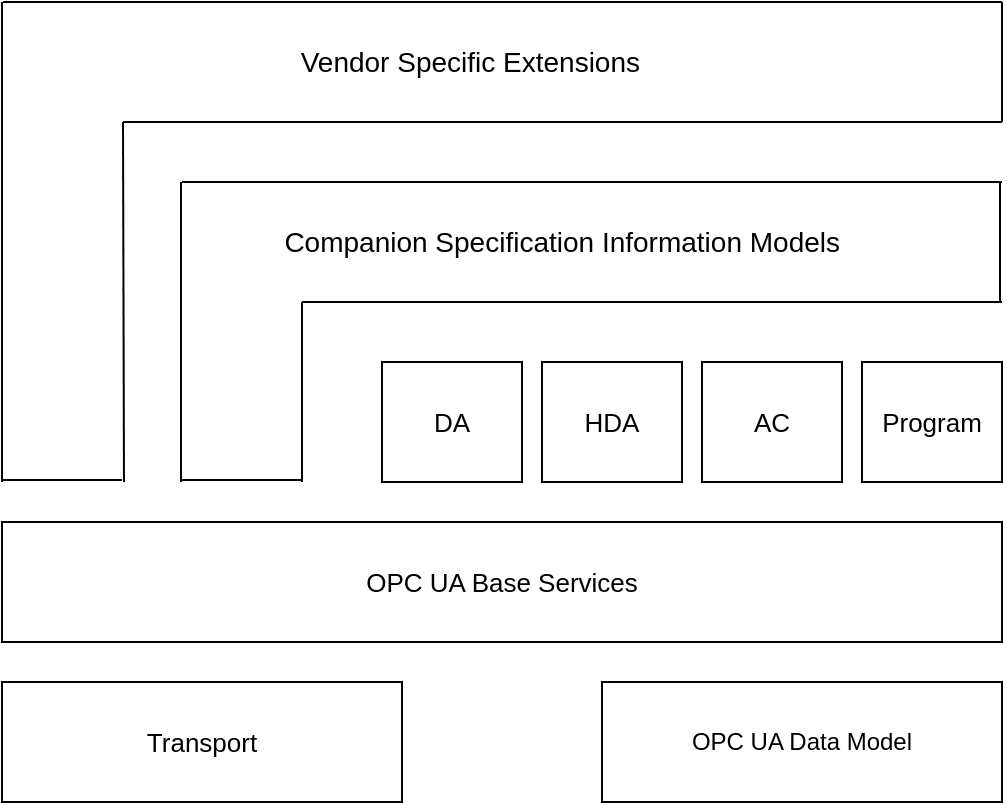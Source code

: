 <mxfile version="14.3.1" type="github">
  <diagram id="z9KdaniSTGUvGRFUfuk-" name="Page-1">
    <mxGraphModel dx="1350" dy="804" grid="1" gridSize="10" guides="1" tooltips="1" connect="1" arrows="1" fold="1" page="1" pageScale="1" pageWidth="850" pageHeight="1100" background="none" math="0" shadow="0">
      <root>
        <mxCell id="0" />
        <mxCell id="1" parent="0" />
        <mxCell id="uTjSI-iE29oJg7wFXgOy-1" value="OPC UA Base Services" style="rounded=0;whiteSpace=wrap;html=1;strokeWidth=1;fontSize=13;" parent="1" vertex="1">
          <mxGeometry x="240" y="380" width="500" height="60" as="geometry" />
        </mxCell>
        <mxCell id="uTjSI-iE29oJg7wFXgOy-3" value="&lt;font style=&quot;font-size: 13px&quot;&gt;Transport&lt;/font&gt;" style="rounded=0;whiteSpace=wrap;html=1;strokeWidth=1;" parent="1" vertex="1">
          <mxGeometry x="240" y="460" width="200" height="60" as="geometry" />
        </mxCell>
        <mxCell id="uTjSI-iE29oJg7wFXgOy-5" value="Program" style="rounded=0;whiteSpace=wrap;html=1;strokeWidth=1;fontSize=13;" parent="1" vertex="1">
          <mxGeometry x="670" y="300" width="70" height="60" as="geometry" />
        </mxCell>
        <mxCell id="uTjSI-iE29oJg7wFXgOy-6" value="DA" style="rounded=0;whiteSpace=wrap;html=1;strokeWidth=1;fontSize=13;" parent="1" vertex="1">
          <mxGeometry x="430" y="300" width="70" height="60" as="geometry" />
        </mxCell>
        <mxCell id="uTjSI-iE29oJg7wFXgOy-7" value="HDA" style="rounded=0;whiteSpace=wrap;html=1;strokeWidth=1;fontSize=13;" parent="1" vertex="1">
          <mxGeometry x="510" y="300" width="70" height="60" as="geometry" />
        </mxCell>
        <mxCell id="uTjSI-iE29oJg7wFXgOy-8" value="AC" style="rounded=0;whiteSpace=wrap;html=1;strokeWidth=1;fontSize=13;" parent="1" vertex="1">
          <mxGeometry x="590" y="300" width="70" height="60" as="geometry" />
        </mxCell>
        <mxCell id="uTjSI-iE29oJg7wFXgOy-10" value="OPC UA Data Model" style="rounded=0;whiteSpace=wrap;html=1;strokeWidth=1;" parent="1" vertex="1">
          <mxGeometry x="540" y="460" width="200" height="60" as="geometry" />
        </mxCell>
        <mxCell id="uTjSI-iE29oJg7wFXgOy-12" value="" style="endArrow=none;html=1;strokeWidth=1;" parent="1" edge="1">
          <mxGeometry width="50" height="50" relative="1" as="geometry">
            <mxPoint x="390" y="360" as="sourcePoint" />
            <mxPoint x="390" y="270" as="targetPoint" />
          </mxGeometry>
        </mxCell>
        <mxCell id="uTjSI-iE29oJg7wFXgOy-14" value="" style="endArrow=none;html=1;strokeWidth=1;" parent="1" edge="1">
          <mxGeometry width="50" height="50" relative="1" as="geometry">
            <mxPoint x="390" y="270" as="sourcePoint" />
            <mxPoint x="740" y="270" as="targetPoint" />
          </mxGeometry>
        </mxCell>
        <mxCell id="uTjSI-iE29oJg7wFXgOy-15" value="" style="endArrow=none;html=1;strokeWidth=1;" parent="1" edge="1">
          <mxGeometry width="50" height="50" relative="1" as="geometry">
            <mxPoint x="739" y="210" as="sourcePoint" />
            <mxPoint x="739" y="270" as="targetPoint" />
          </mxGeometry>
        </mxCell>
        <mxCell id="uTjSI-iE29oJg7wFXgOy-16" value="" style="endArrow=none;html=1;strokeWidth=1;" parent="1" edge="1">
          <mxGeometry width="50" height="50" relative="1" as="geometry">
            <mxPoint x="330" y="359" as="sourcePoint" />
            <mxPoint x="390" y="359" as="targetPoint" />
          </mxGeometry>
        </mxCell>
        <mxCell id="uTjSI-iE29oJg7wFXgOy-17" value="" style="endArrow=none;html=1;strokeWidth=1;" parent="1" edge="1">
          <mxGeometry width="50" height="50" relative="1" as="geometry">
            <mxPoint x="329.5" y="360" as="sourcePoint" />
            <mxPoint x="329.5" y="210" as="targetPoint" />
          </mxGeometry>
        </mxCell>
        <mxCell id="uTjSI-iE29oJg7wFXgOy-18" value="" style="endArrow=none;html=1;strokeWidth=1;" parent="1" edge="1">
          <mxGeometry width="50" height="50" relative="1" as="geometry">
            <mxPoint x="330" y="210" as="sourcePoint" />
            <mxPoint x="740" y="210" as="targetPoint" />
          </mxGeometry>
        </mxCell>
        <mxCell id="uTjSI-iE29oJg7wFXgOy-19" value="" style="endArrow=none;html=1;strokeWidth=1;" parent="1" edge="1">
          <mxGeometry width="50" height="50" relative="1" as="geometry">
            <mxPoint x="301" y="360" as="sourcePoint" />
            <mxPoint x="300.5" y="180" as="targetPoint" />
          </mxGeometry>
        </mxCell>
        <mxCell id="uTjSI-iE29oJg7wFXgOy-20" value="" style="endArrow=none;html=1;strokeWidth=1;" parent="1" edge="1">
          <mxGeometry width="50" height="50" relative="1" as="geometry">
            <mxPoint x="300.5" y="180" as="sourcePoint" />
            <mxPoint x="740" y="180" as="targetPoint" />
          </mxGeometry>
        </mxCell>
        <mxCell id="uTjSI-iE29oJg7wFXgOy-21" value="" style="endArrow=none;html=1;strokeWidth=1;" parent="1" edge="1">
          <mxGeometry width="50" height="50" relative="1" as="geometry">
            <mxPoint x="240" y="360" as="sourcePoint" />
            <mxPoint x="240" y="120" as="targetPoint" />
          </mxGeometry>
        </mxCell>
        <mxCell id="uTjSI-iE29oJg7wFXgOy-22" value="" style="endArrow=none;html=1;strokeWidth=1;" parent="1" edge="1">
          <mxGeometry width="50" height="50" relative="1" as="geometry">
            <mxPoint x="240.5" y="120" as="sourcePoint" />
            <mxPoint x="740" y="120" as="targetPoint" />
          </mxGeometry>
        </mxCell>
        <mxCell id="uTjSI-iE29oJg7wFXgOy-23" value="" style="endArrow=none;html=1;strokeWidth=1;" parent="1" edge="1">
          <mxGeometry width="50" height="50" relative="1" as="geometry">
            <mxPoint x="240" y="359" as="sourcePoint" />
            <mxPoint x="300" y="359" as="targetPoint" />
          </mxGeometry>
        </mxCell>
        <mxCell id="uTjSI-iE29oJg7wFXgOy-24" value="" style="endArrow=none;html=1;strokeWidth=1;" parent="1" edge="1">
          <mxGeometry width="50" height="50" relative="1" as="geometry">
            <mxPoint x="740" y="120" as="sourcePoint" />
            <mxPoint x="740" y="180" as="targetPoint" />
          </mxGeometry>
        </mxCell>
        <mxCell id="xfes0iXJ0W3w3modwB0b-1" value="Vendor Specific Extensions" style="text;html=1;align=right;verticalAlign=middle;resizable=0;points=[];autosize=1;fontSize=14;" vertex="1" parent="1">
          <mxGeometry x="380" y="140" width="180" height="20" as="geometry" />
        </mxCell>
        <mxCell id="xfes0iXJ0W3w3modwB0b-2" value="&lt;div&gt;Companion Specification Information Models&lt;br&gt;&lt;/div&gt;" style="text;html=1;align=right;verticalAlign=middle;resizable=0;points=[];autosize=1;fontSize=14;" vertex="1" parent="1">
          <mxGeometry x="370" y="230" width="290" height="20" as="geometry" />
        </mxCell>
      </root>
    </mxGraphModel>
  </diagram>
</mxfile>
